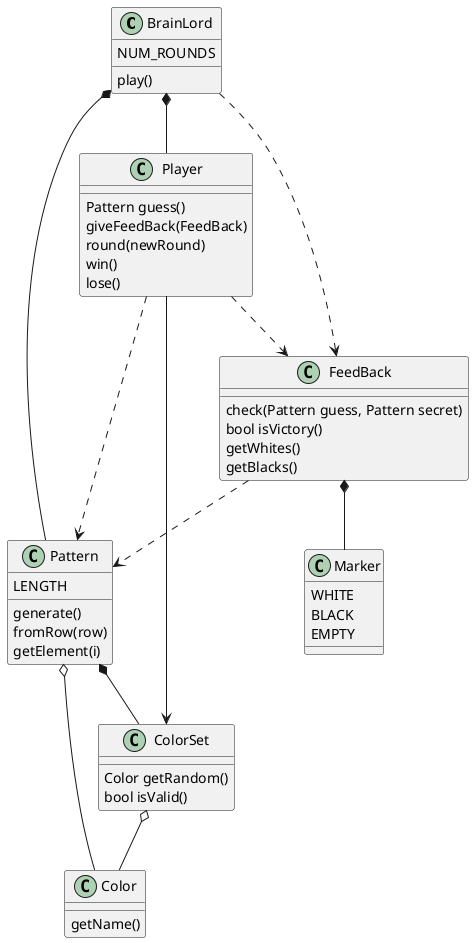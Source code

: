 @startuml

class BrainLord { 
 NUM_ROUNDS
 play()
} 

class Player {
 Pattern guess()
 giveFeedBack(FeedBack)
 round(newRound)
 win() 
 lose() 
} 

class Pattern { 
 LENGTH
 generate()
 fromRow(row)
 getElement(i)
} 

class ColorSet {
 Color getRandom()
 bool isValid()
}

class Color {
 getName()
}

class FeedBack { 
 check(Pattern guess, Pattern secret)
 bool isVictory() 
 getWhites()
 getBlacks()
}

class Marker {
 WHITE
 BLACK
 EMPTY 
}

BrainLord *-- Player 
BrainLord *-- Pattern 
BrainLord ..> FeedBack 

Player ..> Pattern 
Player ..> FeedBack
Player --> ColorSet

Pattern *-- ColorSet
Pattern o-- Color

ColorSet o-- Color

FeedBack ..> Pattern
FeedBack *-- Marker

@enduml